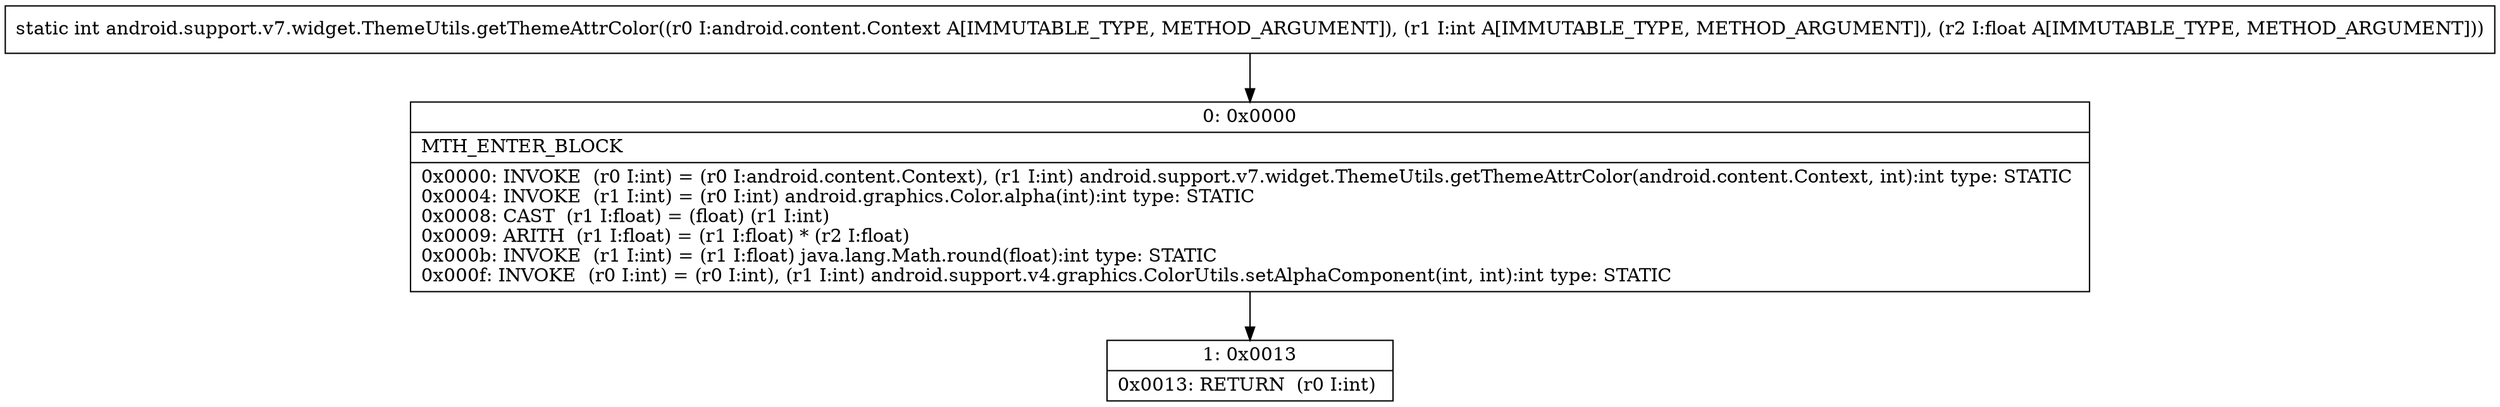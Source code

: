 digraph "CFG forandroid.support.v7.widget.ThemeUtils.getThemeAttrColor(Landroid\/content\/Context;IF)I" {
Node_0 [shape=record,label="{0\:\ 0x0000|MTH_ENTER_BLOCK\l|0x0000: INVOKE  (r0 I:int) = (r0 I:android.content.Context), (r1 I:int) android.support.v7.widget.ThemeUtils.getThemeAttrColor(android.content.Context, int):int type: STATIC \l0x0004: INVOKE  (r1 I:int) = (r0 I:int) android.graphics.Color.alpha(int):int type: STATIC \l0x0008: CAST  (r1 I:float) = (float) (r1 I:int) \l0x0009: ARITH  (r1 I:float) = (r1 I:float) * (r2 I:float) \l0x000b: INVOKE  (r1 I:int) = (r1 I:float) java.lang.Math.round(float):int type: STATIC \l0x000f: INVOKE  (r0 I:int) = (r0 I:int), (r1 I:int) android.support.v4.graphics.ColorUtils.setAlphaComponent(int, int):int type: STATIC \l}"];
Node_1 [shape=record,label="{1\:\ 0x0013|0x0013: RETURN  (r0 I:int) \l}"];
MethodNode[shape=record,label="{static int android.support.v7.widget.ThemeUtils.getThemeAttrColor((r0 I:android.content.Context A[IMMUTABLE_TYPE, METHOD_ARGUMENT]), (r1 I:int A[IMMUTABLE_TYPE, METHOD_ARGUMENT]), (r2 I:float A[IMMUTABLE_TYPE, METHOD_ARGUMENT])) }"];
MethodNode -> Node_0;
Node_0 -> Node_1;
}

